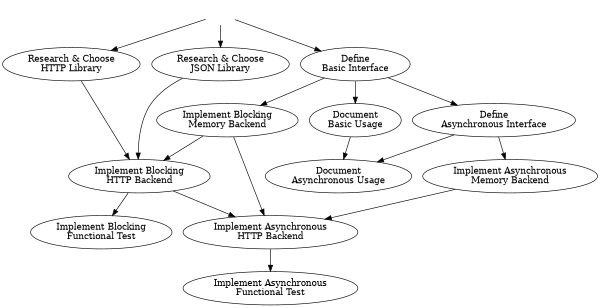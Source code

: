 strict digraph JavaPERT {
	   size="4!,3!";
	   start [peripheries=0, label=""];
	   res_http			[label="Research & Choose\nHTTP Library"];
	   res_json 		[label="Research & Choose\nJSON Library"];
	   def_basic_iface 	[label="Define\nBasic Interface"];
	   def_async_iface 	[label="Define\nAsynchronous Interface"];
	   init_docs 		[label="Document\nBasic Usage"];
	   async_docs 		[label="Document\nAsynchronous Usage"];
	   impl_block_http 	[label="Implement Blocking\nHTTP Backend"];
	   impl_block_mem 	[label="Implement Blocking\nMemory Backend"];
	   impl_async_http 	[label="Implement Asynchronous\nHTTP Backend"];		
	   impl_async_mem 	[label="Implement Asynchronous\nMemory Backend"];
	   blocking_func 	[label="Implement Blocking\nFunctional Test"]
	   async_func 		[label="Implement Asynchronous\nFunctional Test"]

	   start -> res_http;
	   start -> res_json;
	   start -> def_basic_iface;

	   res_http -> impl_block_http;
	   res_json -> impl_block_http;
	   def_basic_iface -> init_docs;
	   def_basic_iface -> impl_block_mem;
	   def_basic_iface -> def_async_iface;
	   impl_block_mem -> impl_block_http;
	   impl_block_mem -> impl_async_http;
	   def_async_iface -> impl_async_mem;
	   def_async_iface -> async_docs;
	   init_docs -> async_docs;
	   impl_async_mem -> impl_async_http;
	   impl_block_http -> blocking_func;
	   impl_async_http -> async_func
	   impl_block_http -> impl_async_http;
}